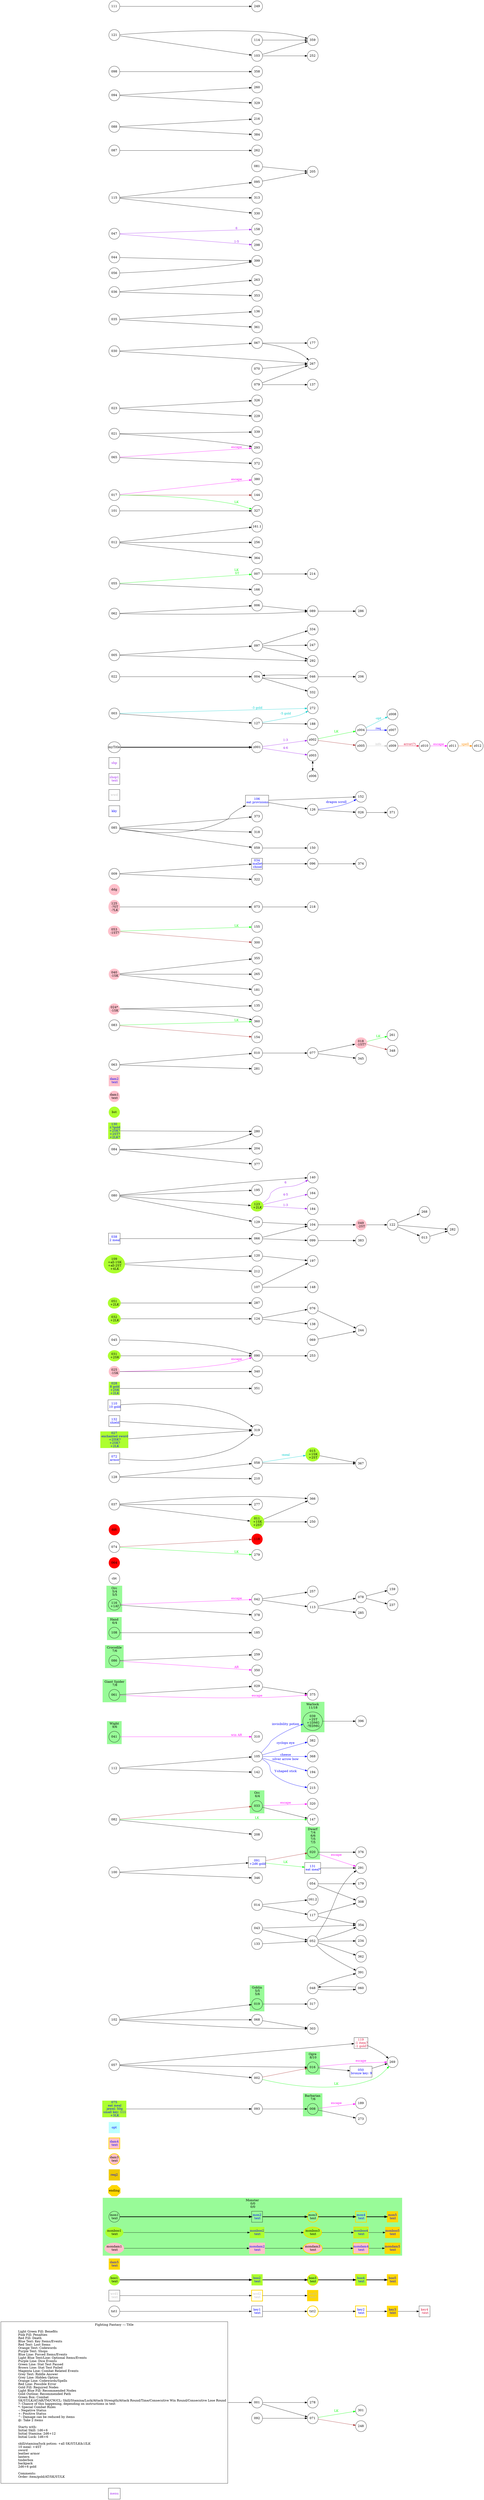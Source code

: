 digraph {
	// graph defaults
	rankdir=LR
	mclimit=50
	nodesep=.3 // changes horizontal separation of nodes
	ranksep=.4 // changes vertical separation of nodes
	node [height=.7
		width=.7
		shape=ellipse
		margin=0]
	edge[weight=5]
	
	subgraph ShopMenu {
		node [fontcolor = "purple" shape = "rect" margin = 0.1]
		menu
	}

	// a box for a graph label
	// note that you can override the defaults set above
	title [label = "Fighting Fantasy --: Title\n\n \
		Light Green Fill: Benefits\l \
		Pink Fill: Penalties\l \
		Red Fill: Death\l \
		Blue Text: Key Items/Events\l \
		Red Text: Lost Items\l \
		Orange Text: Codewords\l \
		Purple Text: Shops\l \
		Blue Line: Forced Items/Events\l \
		Light Blue Text/Line: Optional Items/Events\l \
		Purple Line: Dice Events\l \
		Green Line: Stat Test Passed\l \
		Brown Line: Stat Test Failed\l \
		Magenta Line: Combat Related Events\l \
		Grey Text: Riddle Answer\l \
		Grey Line: Hidden Option\l \
		Orange Line: Codewords/Spells\l \
		Red Line: Possible Error\l \
		Gold Fill: Required Nodes\l \
		Light Blue Fill: Recommended Nodes\l \
		Gold Outline: Recommended Path\l \
		Green Box: Combat\l \
		SK/ST/LK/AT/AR/TM/CW/CL: Skill/Stamina/Luck/Attack Strength/Attack Round/Time/Consecutive Win Round/Consecutive Lose Round\l \
		?: Chance of this happening, depending on instructions in text\l \
		*: Special Combat Rules\l \
		-: Negative Status\l \
		+: Positive Status\l \
		^: Damage can be reduced by items\l \
		@: Take 2 items\l\l \
		Starts with:\l \
		Initial Skill: 1d6+6\l \
		Initial Stamina: 2d6+12\l \
		Initial Luck: 1d6+6\l\l \
		skill/stamina/luck potion: +all SK/ST/LK&1ILK\l \
		10 meal: +4ST\l \
		sword\l \
		leather armor\l \
		lantern\l \
		tinderbox\l \
		backpack\l \
		2d6+6 gold\l\l \
		Comments:\l \
		Order: item/gold/AT/SK/ST/LK\l \
		"
		shape = "box"
		margin = 0.1]

	subgraph Required {
		node [style = "filled" color = "gold" fillcolor = "gold" fontcolor = "blue" shape = "rect"]
		key3
		wrd3 [fontcolor = "grey"]
		boo5
		dam5
		monboo5
		mondam5
		mon5
		ending [fontcolor = "black" shape = "octagon"]
	}

	subgraph Required2 {
		node [style = "filled" color = "gold2" fillcolor = "gold2" fontcolor = "blue" shape = "rect"]
		req2
	}

	subgraph Recommended {
		node [penwidth = 3 color = "gold"]
		txt2
		key2 [shape = "rect" fontcolor = "blue"]
		wrd2 [shape = "rect" fontcolor = "grey"]
		boo3 [style = "filled" fillcolor = "greenyellow"]
		boo4 [style = "filled" fillcolor = "greenyellow"]
		dam3 [style = "filled" fillcolor = "pink"]
		dam4 [style = "filled" fillcolor = "pink"]
		monboo3 [style = "filled" fillcolor = "greenyellow"]
		monboo4 [style = "filled" fillcolor = "greenyellow"]
		mondam3 [style = "filled" fillcolor = "pink"]
		mondam4 [style = "filled" fillcolor = "pink"]
		mon3
		mon4
	}
	
	subgraph Optional {
		node [style = "filled" color = "paleturquoise1" fillcolor = "paleturquoise1" fontcolor = "blue" shape = "rect"]
		opt
	}

	subgraph Combat {
		style = "filled" color = "palegreen"
		subgraph cluster_00 {
			label = "Monster\n 0/0\n 0/0"
			mon1 [label = "\N\n text"]
			mon2 [shape = "rect" fontcolor = "blue" label = "\N\n text"]
			mon3 [label = "\N\n text"]
			mon4 [shape = "rect" fontcolor = "blue" label = "\N\n text"]
			mon5 [shape = "rect" fontcolor = "blue" label = "\N\n text"]
			monboo1 [style = "filled" color = "greenyellow" label = "\N\n text"]
			monboo2 [shape = "rect" style = "filled" color = "greenyellow" fontcolor = "blue" label = "\N\n text"]
			monboo3 [label = "\N\n text"]
			monboo4 [shape = "rect" fontcolor = "blue" label = "\N\n text"]
			monboo5 [shape = "rect" fontcolor = "blue" label = "\N\n text"]
			mondam1 [style = "filled" color = "pink" label = "\N\n text"]
			mondam2 [shape = "rect" style = "filled" color = "pink" fontcolor = "blue" label = "\N\n text"]
			mondam3 [label = "\N\n text"]
			mondam4 [shape = "rect" fontcolor = "blue" label = "\N\n text"]
			mondam5 [shape = "rect" fontcolor = "blue" label = "\N\n text"]
		}
		
		subgraph cluster_01 {
			label = "Barbarian\n 7/6"
			008
		}
		
		subgraph cluster_02 {
			label = "Ogre\n 8/10"
			016
		}
		
		subgraph cluster_03 {
			label = "Goblin\n 5/5\n 5/6"
			019
		}
		
		subgraph cluster_04 {
			label = "Dwarf\n 7/4\n 6/6\n 7/5\n 7/5"
			020
		}
		
		subgraph cluster_05 {
			label = "Orc\n 6/4"
			033
		}
		
		subgraph cluster_06 {
			label = "Warlock\n 11/18"
			039 [label = "\N\n +2ST\n +1DMG\n -?EDMG"]
		}
		
		subgraph cluster_07 {
			label = "Wight\n 9/6"
			041
		}
		
		subgraph cluster_08 {
			label = "Giant Spider\n 7/8"
			061
		}
		
		subgraph cluster_09 {
			label = "Crocodile\n 7/6"
			086
		}
		
		subgraph cluster_10 {
			label = "Hand\n 6/4"
			108
		}
		
		subgraph cluster_11 {
			label = "Orc\n 5/4\n 5/5"
			116 [label = "\N\n +1AT"]
		}
		
		cbt
	}

	subgraph Death {
		node [style = "filled" color = "red"]
		064
		118
		ddt
	}

	subgraph Boost {
		node [style = "filled" color = "greenyellow"]
		boo1 [label = "\N\n text"]
		boo2 [shape = "rect" fontcolor = "blue" label = "\N\n text"]
		boo3 [label = "\N\n text"]
		boo4 [shape = "rect" fontcolor = "blue" label = "\N\n text"]
		boo5 [shape = "rect" fontcolor = "blue" label = "\N\n text"]
		011 [label = "\N\n +1SK\n +2ST"]
		015 [label = "\N\n +1SK\n +2ST"]
		027 [shape = "rect" fontcolor = "blue" label = "\N\n enchanted sword\n +2ISK?\n +2SK?\n +2LK"]
		028 [shape = "rect" fontcolor = "blue" label = "\N\n 8 gold\n +2SK\n +2LK"]
		031 [label = "\N\n +2SK"]
		032 [label = "\N\n +2LK"]
		051 [label = "\N\n +2LK"]
		075 [shape = "rect" fontcolor = "blue" label = "\N\n eat meal\n jewel: 50g\n small key: 111\n +3LK"]
		109 [label = "\N\n +all-1SK\n +all-2ST\n +4LK"]
		123 [label = "\N\n +2LK"]
		130 [shape = "rect" fontcolor = "blue" label = "\N\n &plusmn;?gold\n +2SK?\n +2ST?\n +2LK?"]
		bst
	}

	subgraph Damage {
		node [style = "filled" color = "pink"]
		dam1 [label = "\N\n text"]
		dam2 [shape = "rect" fontcolor = "blue" label = "\N\n text"]
		dam3 [label = "\N\n text"]
		dam4 [shape = "rect" fontcolor = "blue" label = "\N\n text"]
		dam5 [shape = "rect" fontcolor = "blue" label = "\N\n text"]
		018 [label = "\N\n -1ST?"]
		024 [label = "\N*\n -1SK"]
		025 [label = "\N\n -1SK"]
		040 [label = "\N\n -1SK"]
		049 [label = "\N\n -2ST"]
		053 [label = "\N\n -1ST?"]
		125 [label = "\N\n -?ST\n -?LK"]
		ddg
	}

	subgraph Key_Item {
		node [fontcolor = "blue" shape = "rect"]
		key1 [label = "\N\n text"]
		key2 [label = "\N\n text"]
		key3 [label = "\N\n text"]
		key4 [fontcolor = "crimson" label = "\N\n -text"]
		034 [label = "\N\n mallet\n chisel"]
		038 [label = "\N\n 2 meal"]
		050 [label = "\N\n bronze key: 9"]
		072 [label = "\N\n armor"]
		091 [label = "\N\n +2d6 gold"]
		106 [label = "\N\n eat provisions"]
		110 [label = "\N\n 10 gold"]
		119 [fontcolor = "crimson" label = "\N\n -1 item?\n -1 gold?"]
		131 [label = "\N\n eat meal*"]
		132 [label = "\N\n shield"]
		kky
	}
	
	subgraph Key_Word {
		node [fontcolor = "grey" shape = "rect"]
		wrd1 [label = "\N\n text"]
		wrd2 [label = "\N\n text"]
		wrd3 [label = "\N\n text"]
		wwd
	}
	
	subgraph Shop {
		node [fontcolor = "purple" shape = "rect"]
		shop1 [label = "\N\n text"]
		shp
	}

	mon1 -> mon2 -> mon3 -> mon4 -> mon5 [penwidth = 3]
	boo1 -> boo2 -> boo3 -> boo4 -> boo5 [penwidth = 3]
	txt1 -> key1 -> txt2 -> key2 -> key3 -> key4
	wrd1 -> wrd2 -> wrd3
	monboo1 -> monboo2 -> monboo3 -> monboo4 -> monboo5
	mondam1 -> mondam2 -> mondam3 -> mondam4 -> mondam5

	myTitle -> z001 [penwidth = 3]
	z001 -> z002 [color = "purple" fontcolor = "purple" label = "1-3"]
	z001 -> z003 [color = "purple" fontcolor = "purple" label = "4-6"]
	z002 -> z004 [color = "green" fontcolor = "green" label = "LK"]
	z002 -> z005 [color = "brown"]
	z003 -> z006 [dir = "both"]
	z004 -> z007 [color = "blue" fontcolor = "blue" label = "req"]
	z004 -> z008 [color = "cyan3" fontcolor = "cyan3" label = "-opt"]
	z005 -> z009 [color = "grey" fontcolor = "grey" label = "info"]
	z009 -> z010 [color = "crimson" fontcolor = "crimson" label = "error(?)"]
	z010 -> z011 [color = "magenta" fontcolor = "magenta" label = "escape"]
	z011 -> z012 [color = "darkorange" fontcolor = "darkorange" label = "spell"]
	{
		rank = same
		z003
		z006
	}

	title -> 001
	001 -> 071
	001 -> 278
	002 -> 016 [color = "brown"]
	002 -> 269 [color = "green" fontcolor = "green" label = "LK"]
	003 -> 272 [color = "cyan3" fontcolor = "cyan3" label = "-3 gold"]
	003 -> 127
	004 -> 046
	004 -> 332
	005 -> 097
	005 -> 292
	006 -> 089
	007 -> 214
	008 -> 189 [color = "magenta" fontcolor = "magenta" label = "escape"]
	008 -> 273
	009 -> 034
	009 -> 322
	010 -> 077
	011 -> 366
	011 -> 250
	012 -> 161.1
	012 -> 256
	012 -> 364
	013 -> 282
	014 -> 161.2
	014 -> 117
	015 -> 367
	016 -> 050
	016 -> 269 [color = "magenta" fontcolor = "magenta" label = "escape"]
	017 -> 380 [color = "magenta" fontcolor = "magenta" label = "escape"]
	017 -> 144 [color = "brown"]
	017 -> 327 [color = "green" fontcolor = "green" label = "LK"]
	018 -> 261 [color = "green" fontcolor = "green" label = "LK"]
	018 -> 348 [color = "brown"]
	019 -> 317
	020 -> 376
	020 -> 291 [color = "magenta" fontcolor = "magenta" label = "escape"]
	021 -> 339
	021 -> 293
	022 -> 004
	023 -> 326
	023 -> 229
	024 -> 360
	024 -> 135
	025 -> 090 [color = "magenta" fontcolor = "magenta" label = "escape"]
	025 -> 340
	026 -> 371
	027 -> 319
	028 -> 351
	029 -> 375
	030 -> 067
	030 -> 267
	031 -> 090
	032 -> 124
	033 -> 320 [color = "magenta" fontcolor = "magenta" label = "escape"]
	033 -> 147
	034 -> 096
	035 -> 136
	035 -> 361
	036 -> 263
	036 -> 353
	037 -> 366
	037 -> 011
	037 -> 277
	038 -> 066
	039 -> 396
	040 -> 355
	040 -> 265
	040 -> 181
	041 -> 310 [color = "magenta" fontcolor = "magenta" label = "win AR"]
	042 -> 257
	042 -> 113
	043 -> 354
	043 -> 052
	044 -> 399
	045 -> 090
	046 -> 004
	046 -> 206
	047 -> 158 [color = "purple" fontcolor = "purple" label = "6"]
	047 -> 298 [color = "purple" fontcolor = "purple" label = "1-5"]
	048 -> 391
	048 -> 060
	049 -> 122
	050 -> 269
	051 -> 287
	052 -> 391
	052 -> 362
	052 -> 354
	052 -> 234
	052 -> 291
	053 -> 155 [color = "green" fontcolor = "green" label = "LK"]
	053 -> 300 [color = "brown"]
	054 -> 308
	054 -> 179
	055 -> 007 [color = "green" fontcolor = "green" label = "LK\n ST"]
	055 -> 166
	056 -> 399
	057 -> 016
	057 -> 002
	057 -> 119
	058 -> 015 [color = "cyan3" fontcolor = "cyan3" label = "-meal"]
	058 -> 367
	059 -> 150
	060 -> 048
	061 -> 029
	061 -> 375 [color = "magenta" fontcolor = "magenta" label = "escape"]
	062 -> 006
	062 -> 089
	063 -> 281
	063 -> 010
	065 -> 293 [color = "magenta" fontcolor = "magenta" label = "escape"]
	065 -> 372
	066 -> 104
	066 -> 099
	067 -> 267
	067 -> 177
	068 -> 303
	069 -> 244
	070 -> 267
	071 -> 301 [color = "green" fontcolor = "green" label = "LK"]
	071 -> 248 [color = "brown"]
	072 -> 319
	073 -> 218
	074 -> 279 [color = "green" fontcolor = "green" label = "LK"]
	074 -> 118 [color = "brown"]
	075 -> 093
	076 -> 244
	077 -> 345
	077 -> 018
	078 -> 159
	078 -> 237
	079 -> 137
	079 -> 267
	080 -> 129
	080 -> 123
	080 -> 195
	080 -> 140
	081 -> 205
	082 -> 208
	082 -> 147 [color = "green" fontcolor = "green" label = "LK"]
	082 -> 033 [color = "brown"]
	083 -> 360 [color = "green" fontcolor = "green" label = "LK"]
	083 -> 154 [color = "brown"]
	084 -> 204
	084 -> 280
	084 -> 377
	085 -> 106
	085 -> 373
	085 -> 318
	085 -> 059
	086 -> 259
	086 -> 350 [color = "magenta" fontcolor = "magenta" label = "AR"]
	087 -> 262
	088 -> 216
	088 -> 384
	089 -> 286
	090 -> 253
	091 -> 131 [color = "green" fontcolor = "green" label = "LK"]
	091 -> 020 [color = "brown"]
	092 -> 071
	093 -> 008
	094 -> 260
	094 -> 329
	095 -> 205
	096 -> 374
	097 -> 334
	097 -> 247
	097 -> 292
	098 -> 358
	099 -> 383
	100 -> 346
	100 -> 091
	101 -> 327
	102 -> 303
	102 -> 019
	102 -> 068
	103 -> 252
	103 -> 359
	104 -> 049
	105 -> 039 [color = "blue" fontcolor = "blue" label = "invisibility potion"]
	105 -> 382 [color = "blue" fontcolor = "blue" label = "cyclops eye"]
	105 -> 368 [color = "blue" fontcolor = "blue" label = "cheese"]
	105 -> 194 [color = "blue" fontcolor = "blue" label = "silver arrow bow"]
	105 -> 215 [color = "blue" fontcolor = "blue" label = "Y-shaped stick"]
	106 -> 152
	106 -> 126
	107 -> 148
	107 -> 197
	108 -> 185
	109 -> 120
	109 -> 212
	110 -> 319
	111 -> 249
	112 -> 142
	112 -> 105
	113 -> 285
	113 -> 078
	114 -> 359
	115 -> 095
	115 -> 313
	115 -> 330
	116 -> 378
	116 -> 042 [color = "magenta" fontcolor = "magenta" label = "escape"]
	117 -> 354
	117 -> 308
	119 -> 269
	120 -> 197
	121 -> 103
	121 -> 359
	122 -> 268
	122 -> 282
	122 -> 013
	123 -> 184 [color = "purple" fontcolor = "purple" label = "1-3"]
	123 -> 164 [color = "purple" fontcolor = "purple" label = "4-5"]
	123 -> 140 [color = "purple" fontcolor = "purple" label = "6"]
	124 -> 138
	124 -> 076
	125 -> 073
	126 -> 152 [color = "blue" fontcolor = "blue" label = "dragon scroll"]
	126 -> 026
	127 -> 272 [color = "cyan3" fontcolor = "cyan3" label = "-5 gold"]
	127 -> 188
	128 -> 210
	128 -> 058
	129 -> 104
	130 -> 280
	131 -> 291
	132 -> 319
	133 -> 052
//	134 -> 
//	135 -> 
//	136 -> 
//	137 -> 
//	138 -> 
//	139 -> 
//	140 -> 
//	141 -> 
//	142 -> 
//	143 -> 
//	144 -> 
//	145 -> 
//	146 -> 
//	147 -> 
//	148 -> 
//	149 -> 
//	150 -> 
//	151 -> 
//	152 -> 
//	153 -> 
//	154 -> 
//	155 -> 
//	156 -> 
//	157 -> 
//	158 -> 
//	159 -> 
//	160 -> 
//	161 -> 
//	162 -> 
//	163 -> 
//	164 -> 
//	165 -> 
//	166 -> 
//	167 -> 
//	168 -> 
//	169 -> 
//	170 -> 
//	171 -> 
//	172 -> 
//	173 -> 
//	174 -> 
//	175 -> 
//	176 -> 
//	177 -> 
//	178 -> 
//	179 -> 
//	180 -> 
//	181 -> 
//	182 -> 
//	183 -> 
//	184 -> 
//	185 -> 
//	186 -> 
//	187 -> 
//	188 -> 
//	189 -> 
//	190 -> 
//	191 -> 
//	192 -> 
//	193 -> 
//	194 -> 
//	195 -> 
//	196 -> 
//	197 -> 
//	198 -> 
//	199 -> 
//	200 -> 
//	201 -> 
//	202 -> 
//	203 -> 
//	204 -> 
//	205 -> 
//	206 -> 
//	207 -> 
//	208 -> 
//	209 -> 
//	210 -> 
//	211 -> 
//	212 -> 
//	213 -> 
//	214 -> 
//	215 -> 
//	216 -> 
//	217 -> 
//	218 -> 
//	219 -> 
//	220 -> 
//	221 -> 
//	222 -> 
//	223 -> 
//	224 -> 
//	225 -> 
//	226 -> 
//	227 -> 
//	228 -> 
//	229 -> 
//	230 -> 
//	231 -> 
//	232 -> 
//	233 -> 
//	234 -> 
//	235 -> 
//	236 -> 
//	237 -> 
//	238 -> 
//	239 -> 
//	240 -> 
//	241 -> 
//	242 -> 
//	243 -> 
//	244 -> 
//	245 -> 
//	246 -> 
//	247 -> 
//	248 -> 
//	249 -> 
//	250 -> 
//	251 -> 
//	252 -> 
//	253 -> 
//	254 -> 
//	255 -> 
//	256 -> 
//	257 -> 
//	258 -> 
//	259 -> 
//	260 -> 
//	261 -> 
//	262 -> 
//	263 -> 
//	264 -> 
//	265 -> 
//	266 -> 
//	267 -> 
//	268 -> 
//	269 -> 
//	270 -> 
//	271 -> 
//	272 -> 
//	273 -> 
//	274 -> 
//	275 -> 
//	276 -> 
//	277 -> 
//	278 -> 
//	279 -> 
//	280 -> 
//	281 -> 
//	282 -> 
//	283 -> 
//	284 -> 
//	285 -> 
//	286 -> 
//	287 -> 
//	288 -> 
//	289 -> 
//	290 -> 
//	291 -> 
//	292 -> 
//	293 -> 
//	294 -> 
//	295 -> 
//	296 -> 
//	297 -> 
//	298 -> 
//	299 -> 
//	300 -> 
//	301 -> 
//	302 -> 
//	303 -> 
//	304 -> 
//	305 -> 
//	306 -> 
//	307 -> 
//	308 -> 
//	309 -> 
//	310 -> 
//	311 -> 
//	312 -> 
//	313 -> 
//	314 -> 
//	315 -> 
//	316 -> 
//	317 -> 
//	318 -> 
//	319 -> 
//	320 -> 
//	321 -> 
//	322 -> 
//	323 -> 
//	324 -> 
//	325 -> 
//	326 -> 
//	327 -> 
//	328 -> 
//	329 -> 
//	330 -> 
//	331 -> 
//	332 -> 
//	333 -> 
//	334 -> 
//	335 -> 
//	336 -> 
//	337 -> 
//	338 -> 
//	339 -> 
//	340 -> 
//	341 -> 
//	342 -> 
//	343 -> 
//	344 -> 
//	345 -> 
//	346 -> 
//	347 -> 
//	348 -> 
//	349 -> 
//	350 -> 
//	351 -> 
//	352 -> 
//	353 -> 
//	354 -> 
//	355 -> 
//	356 -> 
//	357 -> 
//	358 -> 
//	359 -> 
//	360 -> 
//	361 -> 
//	362 -> 
//	363 -> 
//	364 -> 
//	365 -> 
//	366 -> 
//	367 -> 
//	368 -> 
//	369 -> 
//	370 -> 
//	371 -> 
//	372 -> 
//	373 -> 
//	374 -> 
//	375 -> 
//	376 -> 
//	377 -> 
//	378 -> 
//	379 -> 
//	380 -> 
//	381 -> 
//	382 -> 
//	383 -> 
//	384 -> 
//	385 -> 
//	386 -> 
//	387 -> 
//	388 -> 
//	389 -> 
//	390 -> 
//	391 -> 
//	392 -> 
//	393 -> 
//	394 -> 
//	395 -> 
//	396 -> 
//	397 -> 
//	398 -> 
//	399 -> 
//	400 -> 
}
